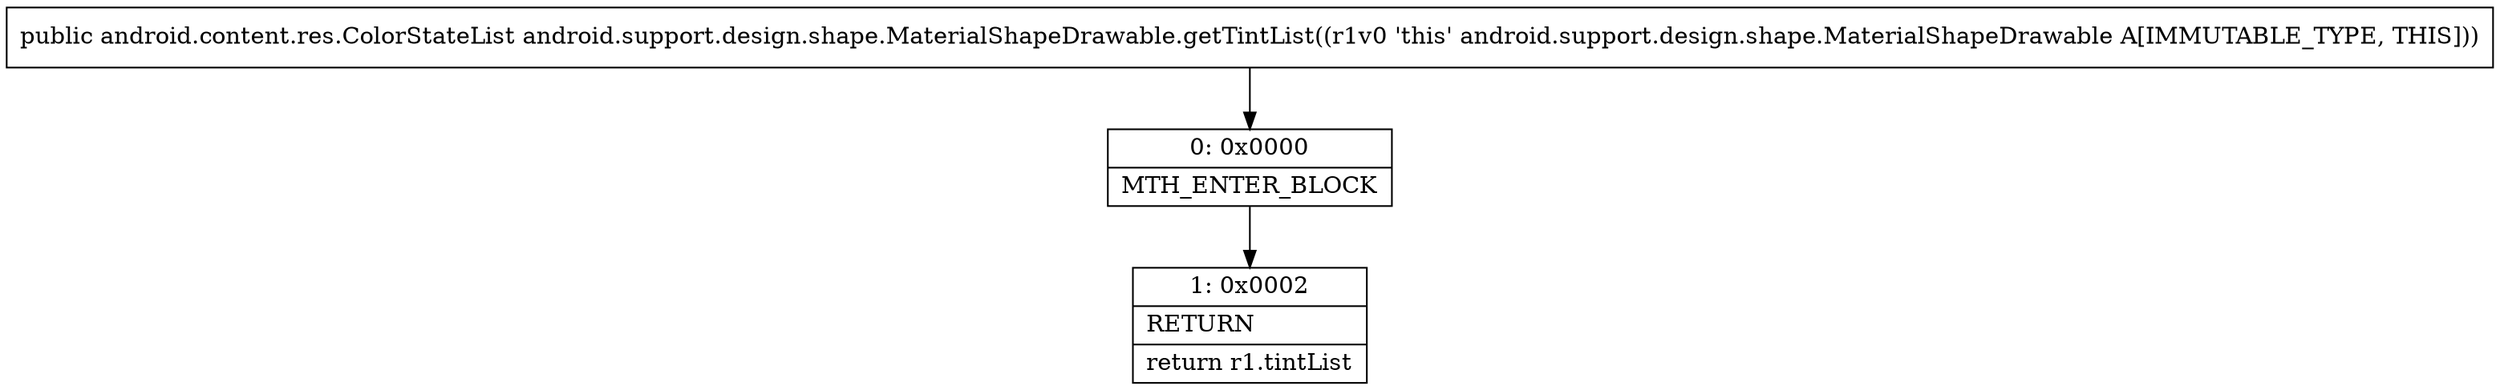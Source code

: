 digraph "CFG forandroid.support.design.shape.MaterialShapeDrawable.getTintList()Landroid\/content\/res\/ColorStateList;" {
Node_0 [shape=record,label="{0\:\ 0x0000|MTH_ENTER_BLOCK\l}"];
Node_1 [shape=record,label="{1\:\ 0x0002|RETURN\l|return r1.tintList\l}"];
MethodNode[shape=record,label="{public android.content.res.ColorStateList android.support.design.shape.MaterialShapeDrawable.getTintList((r1v0 'this' android.support.design.shape.MaterialShapeDrawable A[IMMUTABLE_TYPE, THIS])) }"];
MethodNode -> Node_0;
Node_0 -> Node_1;
}


